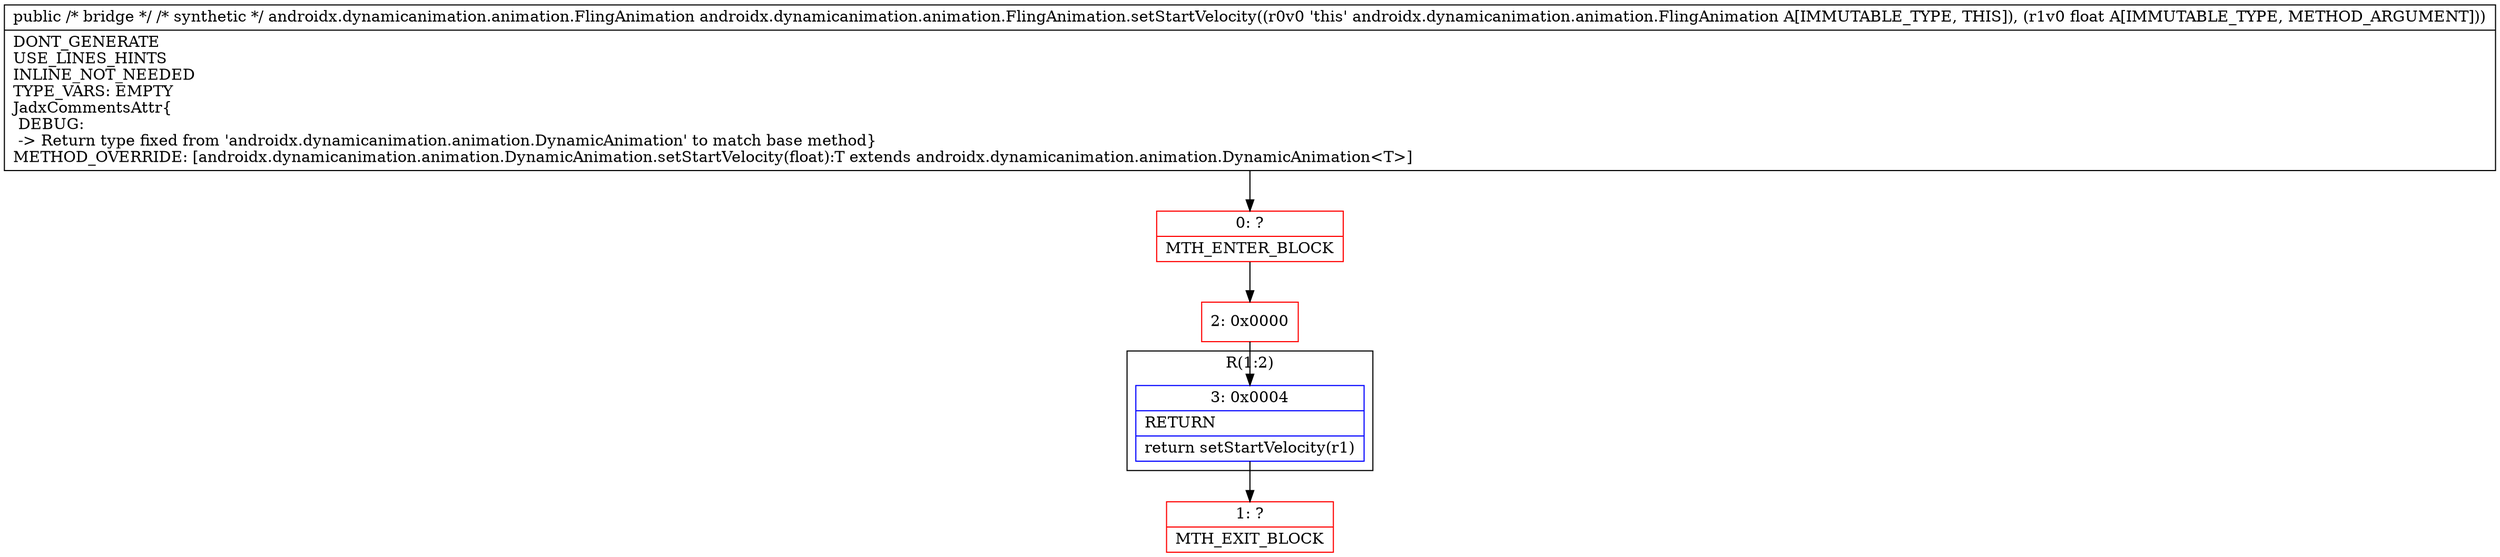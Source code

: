 digraph "CFG forandroidx.dynamicanimation.animation.FlingAnimation.setStartVelocity(F)Landroidx\/dynamicanimation\/animation\/DynamicAnimation;" {
subgraph cluster_Region_632303797 {
label = "R(1:2)";
node [shape=record,color=blue];
Node_3 [shape=record,label="{3\:\ 0x0004|RETURN\l|return setStartVelocity(r1)\l}"];
}
Node_0 [shape=record,color=red,label="{0\:\ ?|MTH_ENTER_BLOCK\l}"];
Node_2 [shape=record,color=red,label="{2\:\ 0x0000}"];
Node_1 [shape=record,color=red,label="{1\:\ ?|MTH_EXIT_BLOCK\l}"];
MethodNode[shape=record,label="{public \/* bridge *\/ \/* synthetic *\/ androidx.dynamicanimation.animation.FlingAnimation androidx.dynamicanimation.animation.FlingAnimation.setStartVelocity((r0v0 'this' androidx.dynamicanimation.animation.FlingAnimation A[IMMUTABLE_TYPE, THIS]), (r1v0 float A[IMMUTABLE_TYPE, METHOD_ARGUMENT]))  | DONT_GENERATE\lUSE_LINES_HINTS\lINLINE_NOT_NEEDED\lTYPE_VARS: EMPTY\lJadxCommentsAttr\{\l DEBUG: \l \-\> Return type fixed from 'androidx.dynamicanimation.animation.DynamicAnimation' to match base method\}\lMETHOD_OVERRIDE: [androidx.dynamicanimation.animation.DynamicAnimation.setStartVelocity(float):T extends androidx.dynamicanimation.animation.DynamicAnimation\<T\>]\l}"];
MethodNode -> Node_0;Node_3 -> Node_1;
Node_0 -> Node_2;
Node_2 -> Node_3;
}

